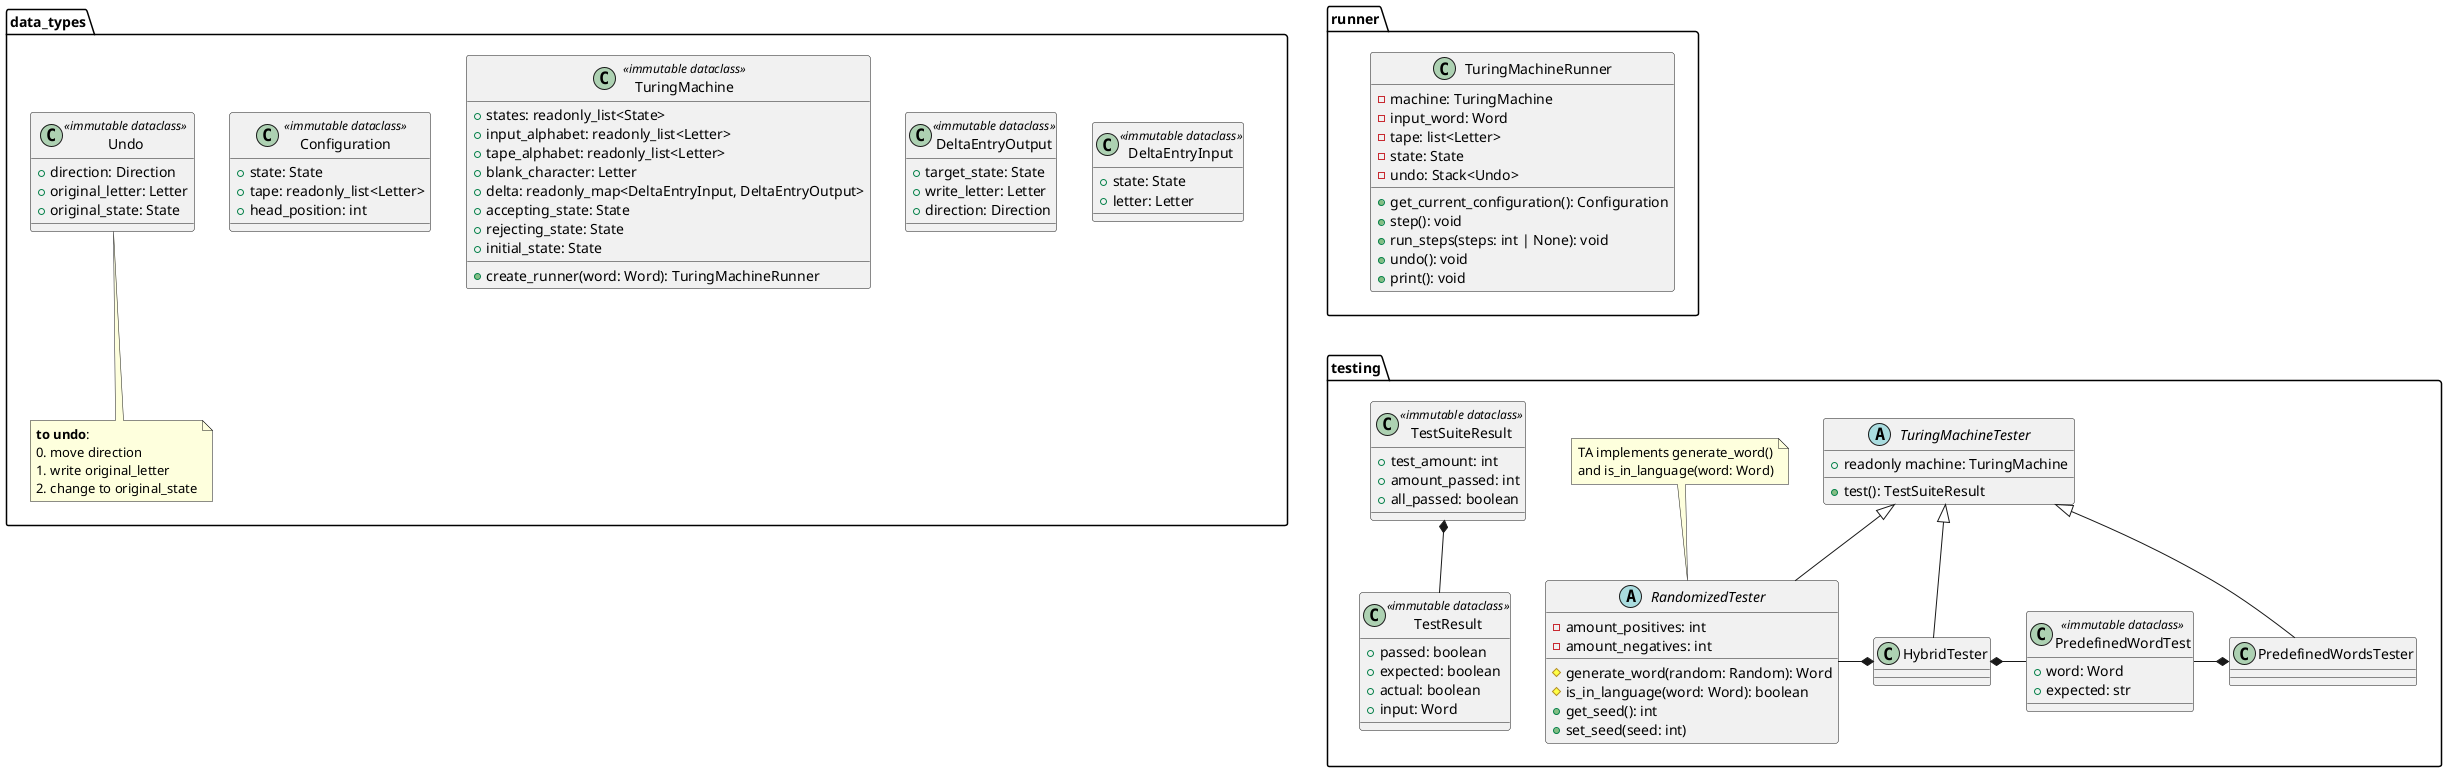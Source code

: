 @startuml

package data_types {

    class TuringMachine <<immutable dataclass>> {
        + states: readonly_list<State>
        + input_alphabet: readonly_list<Letter>
        + tape_alphabet: readonly_list<Letter>
        + blank_character: Letter
        + delta: readonly_map<DeltaEntryInput, DeltaEntryOutput>
        + accepting_state: State
        + rejecting_state: State
        + initial_state: State
        + create_runner(word: Word): TuringMachineRunner
    }


    class DeltaEntryInput <<immutable dataclass>> {
        + state: State
        + letter: Letter
    }

    class DeltaEntryOutput <<immutable dataclass>> {
        + target_state: State
        + write_letter: Letter
        + direction: Direction
    }

    class Configuration <<immutable dataclass>> {
        + state: State
        + tape: readonly_list<Letter>
        + head_position: int
    }

    class Undo <<immutable dataclass>> {
        + direction: Direction
        + original_letter: Letter
        + original_state: State
    }

    note bottom of Undo {
        **to undo**:
        0. move direction
        1. write original_letter
        2. change to original_state
    }

    DeltaEntryOutput --[hidden]r-- DeltaEntryInput
}

package runner {
    class TuringMachineRunner {
        - machine: TuringMachine
        - input_word: Word
        - tape: list<Letter>
        - state: State
        - undo: Stack<Undo>
        + get_current_configuration(): Configuration
        + step(): void
        + run_steps(steps: int | None): void
        + undo(): void
        + print(): void
    }
}

package testing {
    abstract class TuringMachineTester {
        + readonly machine: TuringMachine
        + test(): TestSuiteResult
    }

    class PredefinedWordsTester {

    }

    abstract class RandomizedTester {
        # generate_word(random: Random): Word
        # is_in_language(word: Word): boolean
        - amount_positives: int
        - amount_negatives: int
        + get_seed(): int
        + set_seed(seed: int)
    }

    note top of RandomizedTester {
        TA implements generate_word()
        and is_in_language(word: Word)
    }

    class HybridTester {

    }

    class PredefinedWordTest <<immutable dataclass>> {
        + word: Word
        + expected: str
    }

    PredefinedWordsTester *-l- PredefinedWordTest

    PredefinedWordsTester -u-|> TuringMachineTester
    RandomizedTester -u-|> TuringMachineTester
    HybridTester -u-|> TuringMachineTester
    HybridTester *-r- PredefinedWordTest
    HybridTester *-l- RandomizedTester

    class TestResult <<immutable dataclass>> {
        + passed: boolean
        + expected: boolean
        + actual: boolean
        + input: Word
    }

    class TestSuiteResult <<immutable dataclass>> {
        + test_amount: int
        + amount_passed: int
        + all_passed: boolean
    }

    TestSuiteResult *-- TestResult
}

data_types -[hidden]d- testing
data_types -[hidden]r- runner


@enduml
